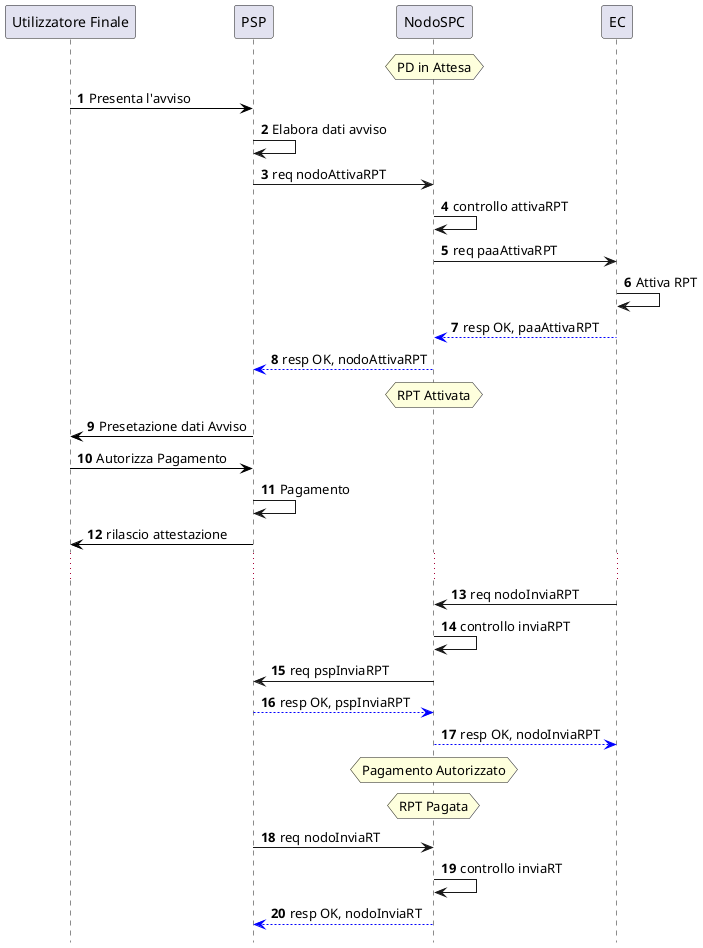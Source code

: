 @startuml
hide footbox
autonumber
participant Cittadino as "Utilizzatore Finale"
participant PSP
participant NodoSPC
participant EC

hnote over NodoSPC : PD in Attesa

Cittadino [#000000]-> PSP: Presenta l'avviso

PSP -> PSP: Elabora dati avviso 


PSP -> NodoSPC: req nodoAttivaRPT
NodoSPC -> NodoSPC : controllo attivaRPT

NodoSPC -> EC : req paaAttivaRPT
EC -> EC : Attiva RPT
EC -[#0000FF]-> NodoSPC : resp OK, paaAttivaRPT

NodoSPC -[#0000FF]-> PSP : resp OK, nodoAttivaRPT

hnote over NodoSPC : RPT Attivata
PSP [#black]-> Cittadino : Presetazione dati Avviso
Cittadino [#black]-> PSP : Autorizza Pagamento
PSP -> PSP : Pagamento
PSP [#black]-> Cittadino: rilascio attestazione
...

EC -> NodoSPC : req nodoInviaRPT
NodoSPC -> NodoSPC : controllo inviaRPT
NodoSPC -> PSP : req pspInviaRPT
PSP -[#0000FF]-> NodoSPC : resp OK, pspInviaRPT
NodoSPC -[#0000FF]-> EC : resp OK, nodoInviaRPT
hnote over NodoSPC : Pagamento Autorizzato






hnote over NodoSPC : RPT Pagata

PSP -> NodoSPC : req nodoInviaRT
NodoSPC -> NodoSPC : controllo inviaRT
NodoSPC -[#0000FF]-> PSP : resp OK, nodoInviaRT


@enduml